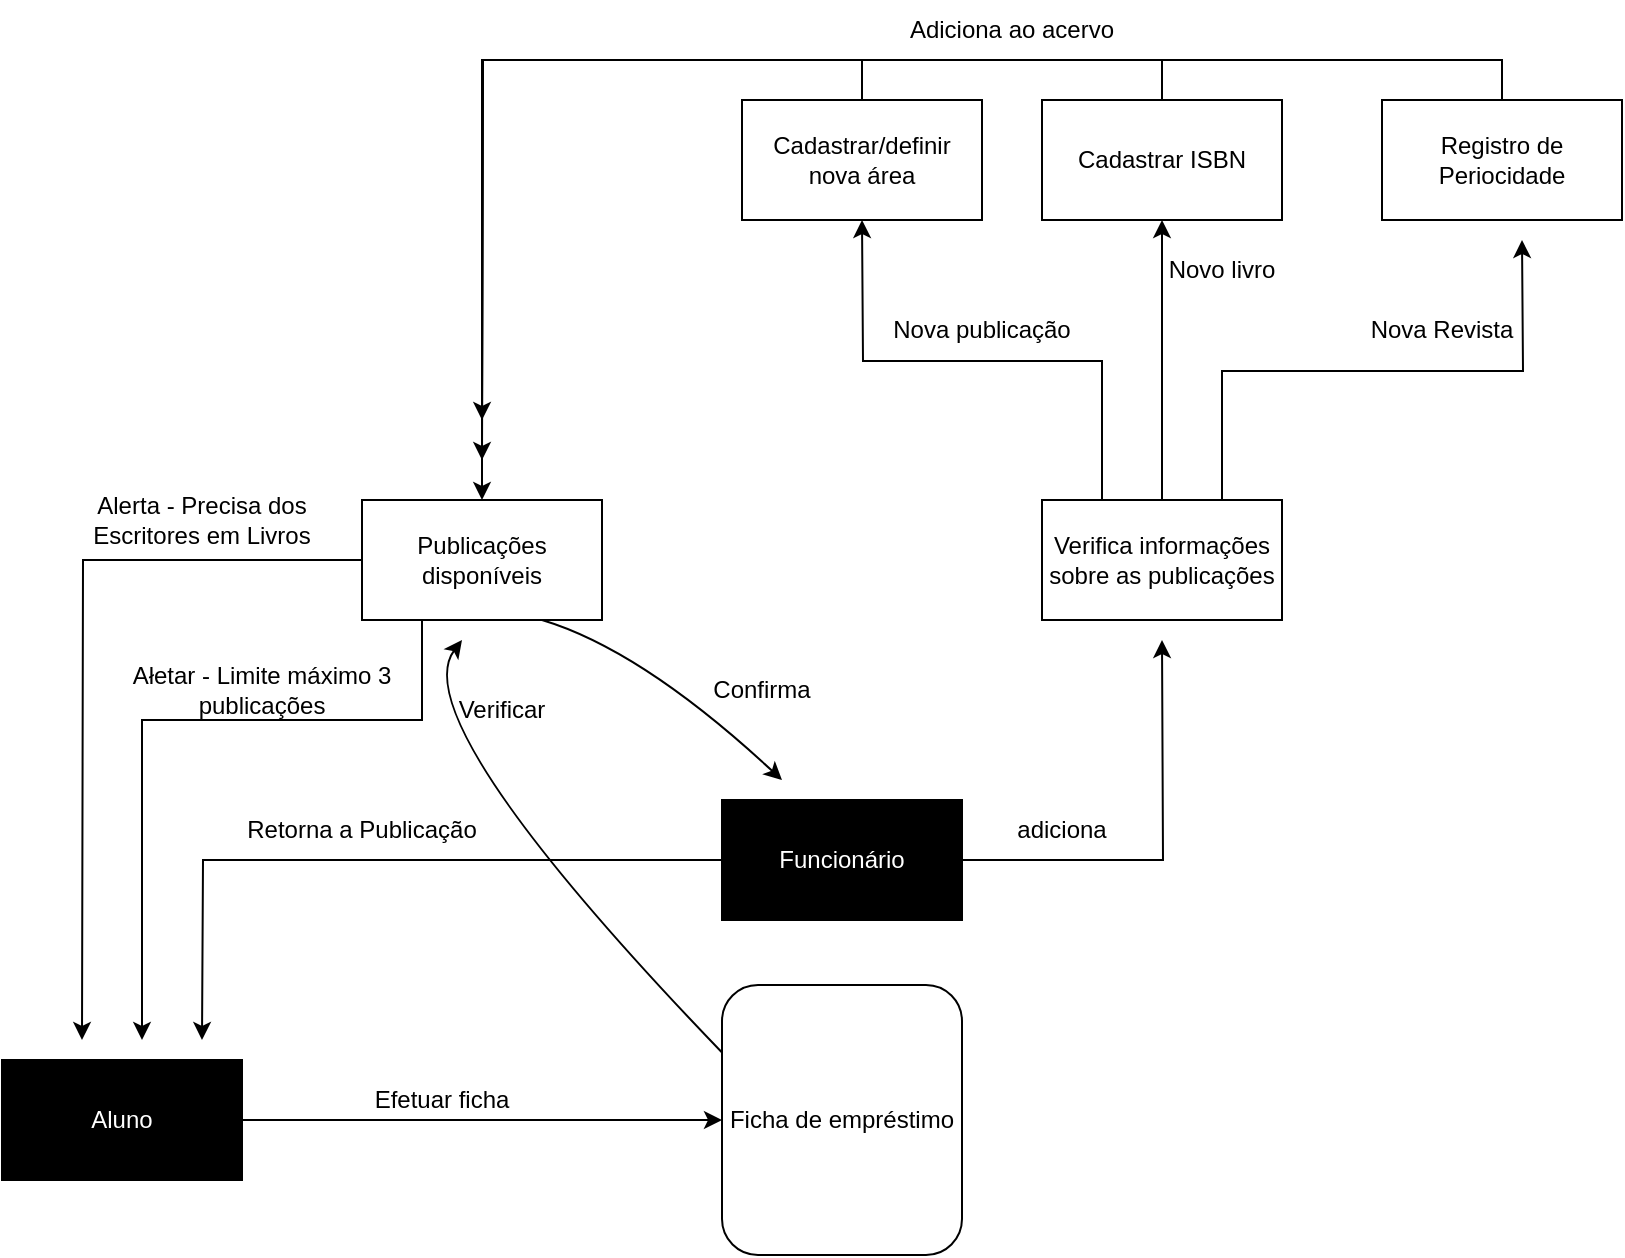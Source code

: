 <mxfile version="15.8.6" type="github">
  <diagram name="Page-1" id="58cdce13-f638-feb5-8d6f-7d28b1aa9fa0">
    <mxGraphModel dx="1166" dy="573" grid="1" gridSize="10" guides="1" tooltips="1" connect="1" arrows="1" fold="1" page="1" pageScale="1" pageWidth="1100" pageHeight="850" background="none" math="0" shadow="0">
      <root>
        <mxCell id="0" />
        <mxCell id="1" parent="0" />
        <mxCell id="rM-iOIiQBEEEB7KfZRmV-2" style="edgeStyle=orthogonalEdgeStyle;rounded=0;orthogonalLoop=1;jettySize=auto;html=1;entryX=0;entryY=0.5;entryDx=0;entryDy=0;" parent="1" source="rM-iOIiQBEEEB7KfZRmV-1" target="rM-iOIiQBEEEB7KfZRmV-3" edge="1">
          <mxGeometry relative="1" as="geometry">
            <mxPoint x="360" y="1040" as="targetPoint" />
          </mxGeometry>
        </mxCell>
        <mxCell id="rM-iOIiQBEEEB7KfZRmV-1" value="Aluno" style="rounded=0;whiteSpace=wrap;html=1;fillColor=#000000;fontColor=#FFFFFF;" parent="1" vertex="1">
          <mxGeometry x="110" y="1110" width="120" height="60" as="geometry" />
        </mxCell>
        <mxCell id="rM-iOIiQBEEEB7KfZRmV-3" value="Ficha de empréstimo" style="rounded=1;whiteSpace=wrap;html=1;" parent="1" vertex="1">
          <mxGeometry x="470" y="1072.5" width="120" height="135" as="geometry" />
        </mxCell>
        <mxCell id="rM-iOIiQBEEEB7KfZRmV-5" value="Efetuar ficha" style="text;html=1;strokeColor=none;fillColor=none;align=center;verticalAlign=middle;whiteSpace=wrap;rounded=0;" parent="1" vertex="1">
          <mxGeometry x="260" y="1120" width="140" height="20" as="geometry" />
        </mxCell>
        <mxCell id="rM-iOIiQBEEEB7KfZRmV-15" style="edgeStyle=orthogonalEdgeStyle;rounded=0;orthogonalLoop=1;jettySize=auto;html=1;exitX=0;exitY=0.5;exitDx=0;exitDy=0;fontColor=#000000;" parent="1" source="rM-iOIiQBEEEB7KfZRmV-7" edge="1">
          <mxGeometry relative="1" as="geometry">
            <mxPoint x="150" y="1100" as="targetPoint" />
          </mxGeometry>
        </mxCell>
        <mxCell id="rM-iOIiQBEEEB7KfZRmV-20" style="edgeStyle=orthogonalEdgeStyle;rounded=0;orthogonalLoop=1;jettySize=auto;html=1;exitX=0.25;exitY=1;exitDx=0;exitDy=0;fontColor=#000000;" parent="1" source="rM-iOIiQBEEEB7KfZRmV-7" edge="1">
          <mxGeometry relative="1" as="geometry">
            <mxPoint x="180" y="1100" as="targetPoint" />
            <Array as="points">
              <mxPoint x="320" y="940" />
              <mxPoint x="180" y="940" />
            </Array>
          </mxGeometry>
        </mxCell>
        <mxCell id="rM-iOIiQBEEEB7KfZRmV-7" value="Publicações disponíveis" style="rounded=0;whiteSpace=wrap;html=1;fontColor=#000000;fillColor=#FFFFFF;" parent="1" vertex="1">
          <mxGeometry x="290" y="830" width="120" height="60" as="geometry" />
        </mxCell>
        <mxCell id="RJDZCqAeNgO9E9qy_P9N-1" style="edgeStyle=orthogonalEdgeStyle;rounded=0;orthogonalLoop=1;jettySize=auto;html=1;" edge="1" parent="1" source="rM-iOIiQBEEEB7KfZRmV-8">
          <mxGeometry relative="1" as="geometry">
            <mxPoint x="690" y="900" as="targetPoint" />
          </mxGeometry>
        </mxCell>
        <mxCell id="RJDZCqAeNgO9E9qy_P9N-6" style="edgeStyle=orthogonalEdgeStyle;rounded=0;orthogonalLoop=1;jettySize=auto;html=1;" edge="1" parent="1" source="rM-iOIiQBEEEB7KfZRmV-8">
          <mxGeometry relative="1" as="geometry">
            <mxPoint x="210" y="1100" as="targetPoint" />
          </mxGeometry>
        </mxCell>
        <mxCell id="rM-iOIiQBEEEB7KfZRmV-8" value="Funcionário" style="rounded=0;whiteSpace=wrap;html=1;fillColor=#000000;fontColor=#FFFFFF;" parent="1" vertex="1">
          <mxGeometry x="470" y="980" width="120" height="60" as="geometry" />
        </mxCell>
        <mxCell id="rM-iOIiQBEEEB7KfZRmV-11" value="Ałetar - Limite máximo 3 publicações" style="text;html=1;strokeColor=none;fillColor=none;align=center;verticalAlign=middle;whiteSpace=wrap;rounded=0;" parent="1" vertex="1">
          <mxGeometry x="170" y="910" width="140" height="30" as="geometry" />
        </mxCell>
        <mxCell id="rM-iOIiQBEEEB7KfZRmV-16" value="Alerta - Precisa dos Escritores em Livros" style="text;html=1;strokeColor=none;fillColor=none;align=center;verticalAlign=middle;whiteSpace=wrap;rounded=0;" parent="1" vertex="1">
          <mxGeometry x="140" y="830" width="140" height="20" as="geometry" />
        </mxCell>
        <mxCell id="rM-iOIiQBEEEB7KfZRmV-18" value="" style="curved=1;endArrow=classic;html=1;rounded=0;fontColor=#000000;exitX=0;exitY=0.25;exitDx=0;exitDy=0;" parent="1" source="rM-iOIiQBEEEB7KfZRmV-3" edge="1">
          <mxGeometry width="50" height="50" relative="1" as="geometry">
            <mxPoint x="370" y="970" as="sourcePoint" />
            <mxPoint x="340" y="900" as="targetPoint" />
            <Array as="points">
              <mxPoint x="310" y="940" />
            </Array>
          </mxGeometry>
        </mxCell>
        <mxCell id="rM-iOIiQBEEEB7KfZRmV-19" value="Verificar" style="text;html=1;strokeColor=none;fillColor=none;align=center;verticalAlign=middle;whiteSpace=wrap;rounded=0;fontColor=#000000;" parent="1" vertex="1">
          <mxGeometry x="330" y="920" width="60" height="30" as="geometry" />
        </mxCell>
        <mxCell id="rM-iOIiQBEEEB7KfZRmV-22" value="" style="curved=1;endArrow=classic;html=1;rounded=0;fontColor=#000000;exitX=0.75;exitY=1;exitDx=0;exitDy=0;" parent="1" source="rM-iOIiQBEEEB7KfZRmV-7" edge="1">
          <mxGeometry width="50" height="50" relative="1" as="geometry">
            <mxPoint x="380" y="905" as="sourcePoint" />
            <mxPoint x="500" y="970" as="targetPoint" />
            <Array as="points">
              <mxPoint x="430" y="905" />
            </Array>
          </mxGeometry>
        </mxCell>
        <mxCell id="rM-iOIiQBEEEB7KfZRmV-26" value="Confirma" style="text;html=1;strokeColor=none;fillColor=none;align=center;verticalAlign=middle;whiteSpace=wrap;rounded=0;fontColor=#000000;" parent="1" vertex="1">
          <mxGeometry x="460" y="910" width="60" height="30" as="geometry" />
        </mxCell>
        <mxCell id="rM-iOIiQBEEEB7KfZRmV-27" value="Retorna a Publicação" style="text;html=1;strokeColor=none;fillColor=none;align=center;verticalAlign=middle;whiteSpace=wrap;rounded=0;fontColor=#000000;" parent="1" vertex="1">
          <mxGeometry x="220" y="980" width="140" height="30" as="geometry" />
        </mxCell>
        <mxCell id="RJDZCqAeNgO9E9qy_P9N-8" style="edgeStyle=orthogonalEdgeStyle;rounded=0;orthogonalLoop=1;jettySize=auto;html=1;exitX=0.25;exitY=0;exitDx=0;exitDy=0;" edge="1" parent="1" source="RJDZCqAeNgO9E9qy_P9N-2">
          <mxGeometry relative="1" as="geometry">
            <mxPoint x="540" y="690" as="targetPoint" />
          </mxGeometry>
        </mxCell>
        <mxCell id="RJDZCqAeNgO9E9qy_P9N-10" style="edgeStyle=orthogonalEdgeStyle;rounded=0;orthogonalLoop=1;jettySize=auto;html=1;exitX=0.5;exitY=0;exitDx=0;exitDy=0;" edge="1" parent="1" source="RJDZCqAeNgO9E9qy_P9N-2">
          <mxGeometry relative="1" as="geometry">
            <mxPoint x="690" y="690" as="targetPoint" />
          </mxGeometry>
        </mxCell>
        <mxCell id="RJDZCqAeNgO9E9qy_P9N-12" style="edgeStyle=orthogonalEdgeStyle;rounded=0;orthogonalLoop=1;jettySize=auto;html=1;exitX=0.75;exitY=0;exitDx=0;exitDy=0;" edge="1" parent="1" source="RJDZCqAeNgO9E9qy_P9N-2">
          <mxGeometry relative="1" as="geometry">
            <mxPoint x="870" y="700" as="targetPoint" />
          </mxGeometry>
        </mxCell>
        <mxCell id="RJDZCqAeNgO9E9qy_P9N-2" value="Verifica informações sobre as publicações" style="rounded=0;whiteSpace=wrap;html=1;fontColor=#000000;fillColor=#FFFFFF;" vertex="1" parent="1">
          <mxGeometry x="630" y="830" width="120" height="60" as="geometry" />
        </mxCell>
        <mxCell id="RJDZCqAeNgO9E9qy_P9N-5" value="adiciona" style="text;html=1;strokeColor=none;fillColor=none;align=center;verticalAlign=middle;whiteSpace=wrap;rounded=0;" vertex="1" parent="1">
          <mxGeometry x="610" y="980" width="60" height="30" as="geometry" />
        </mxCell>
        <mxCell id="RJDZCqAeNgO9E9qy_P9N-19" style="edgeStyle=orthogonalEdgeStyle;rounded=0;orthogonalLoop=1;jettySize=auto;html=1;exitX=0.5;exitY=0;exitDx=0;exitDy=0;entryX=0.5;entryY=0;entryDx=0;entryDy=0;" edge="1" parent="1" source="RJDZCqAeNgO9E9qy_P9N-7" target="rM-iOIiQBEEEB7KfZRmV-7">
          <mxGeometry relative="1" as="geometry">
            <mxPoint x="350" y="590" as="targetPoint" />
          </mxGeometry>
        </mxCell>
        <mxCell id="RJDZCqAeNgO9E9qy_P9N-7" value="Cadastrar/definir nova área" style="rounded=0;whiteSpace=wrap;html=1;fontColor=#000000;fillColor=#FFFFFF;" vertex="1" parent="1">
          <mxGeometry x="480" y="630" width="120" height="60" as="geometry" />
        </mxCell>
        <mxCell id="RJDZCqAeNgO9E9qy_P9N-9" value="Nova publicação" style="text;html=1;strokeColor=none;fillColor=none;align=center;verticalAlign=middle;whiteSpace=wrap;rounded=0;" vertex="1" parent="1">
          <mxGeometry x="540" y="730" width="120" height="30" as="geometry" />
        </mxCell>
        <mxCell id="RJDZCqAeNgO9E9qy_P9N-11" value="Novo livro" style="text;html=1;strokeColor=none;fillColor=none;align=center;verticalAlign=middle;whiteSpace=wrap;rounded=0;" vertex="1" parent="1">
          <mxGeometry x="660" y="700" width="120" height="30" as="geometry" />
        </mxCell>
        <mxCell id="RJDZCqAeNgO9E9qy_P9N-13" value="Nova Revista" style="text;html=1;strokeColor=none;fillColor=none;align=center;verticalAlign=middle;whiteSpace=wrap;rounded=0;" vertex="1" parent="1">
          <mxGeometry x="780" y="730" width="100" height="30" as="geometry" />
        </mxCell>
        <mxCell id="RJDZCqAeNgO9E9qy_P9N-17" style="edgeStyle=orthogonalEdgeStyle;rounded=0;orthogonalLoop=1;jettySize=auto;html=1;exitX=0.5;exitY=0;exitDx=0;exitDy=0;" edge="1" parent="1" source="RJDZCqAeNgO9E9qy_P9N-14">
          <mxGeometry relative="1" as="geometry">
            <mxPoint x="350" y="810" as="targetPoint" />
          </mxGeometry>
        </mxCell>
        <mxCell id="RJDZCqAeNgO9E9qy_P9N-14" value="Cadastrar ISBN" style="rounded=0;whiteSpace=wrap;html=1;fontColor=#000000;fillColor=#FFFFFF;" vertex="1" parent="1">
          <mxGeometry x="630" y="630" width="120" height="60" as="geometry" />
        </mxCell>
        <mxCell id="RJDZCqAeNgO9E9qy_P9N-18" style="edgeStyle=orthogonalEdgeStyle;rounded=0;orthogonalLoop=1;jettySize=auto;html=1;exitX=0.5;exitY=0;exitDx=0;exitDy=0;" edge="1" parent="1" source="RJDZCqAeNgO9E9qy_P9N-15">
          <mxGeometry relative="1" as="geometry">
            <mxPoint x="350" y="790" as="targetPoint" />
          </mxGeometry>
        </mxCell>
        <mxCell id="RJDZCqAeNgO9E9qy_P9N-15" value="Registro de Periocidade" style="rounded=0;whiteSpace=wrap;html=1;fontColor=#000000;fillColor=#FFFFFF;" vertex="1" parent="1">
          <mxGeometry x="800" y="630" width="120" height="60" as="geometry" />
        </mxCell>
        <mxCell id="RJDZCqAeNgO9E9qy_P9N-20" value="Adiciona ao acervo" style="text;html=1;strokeColor=none;fillColor=none;align=center;verticalAlign=middle;whiteSpace=wrap;rounded=0;" vertex="1" parent="1">
          <mxGeometry x="530" y="580" width="170" height="30" as="geometry" />
        </mxCell>
      </root>
    </mxGraphModel>
  </diagram>
</mxfile>
